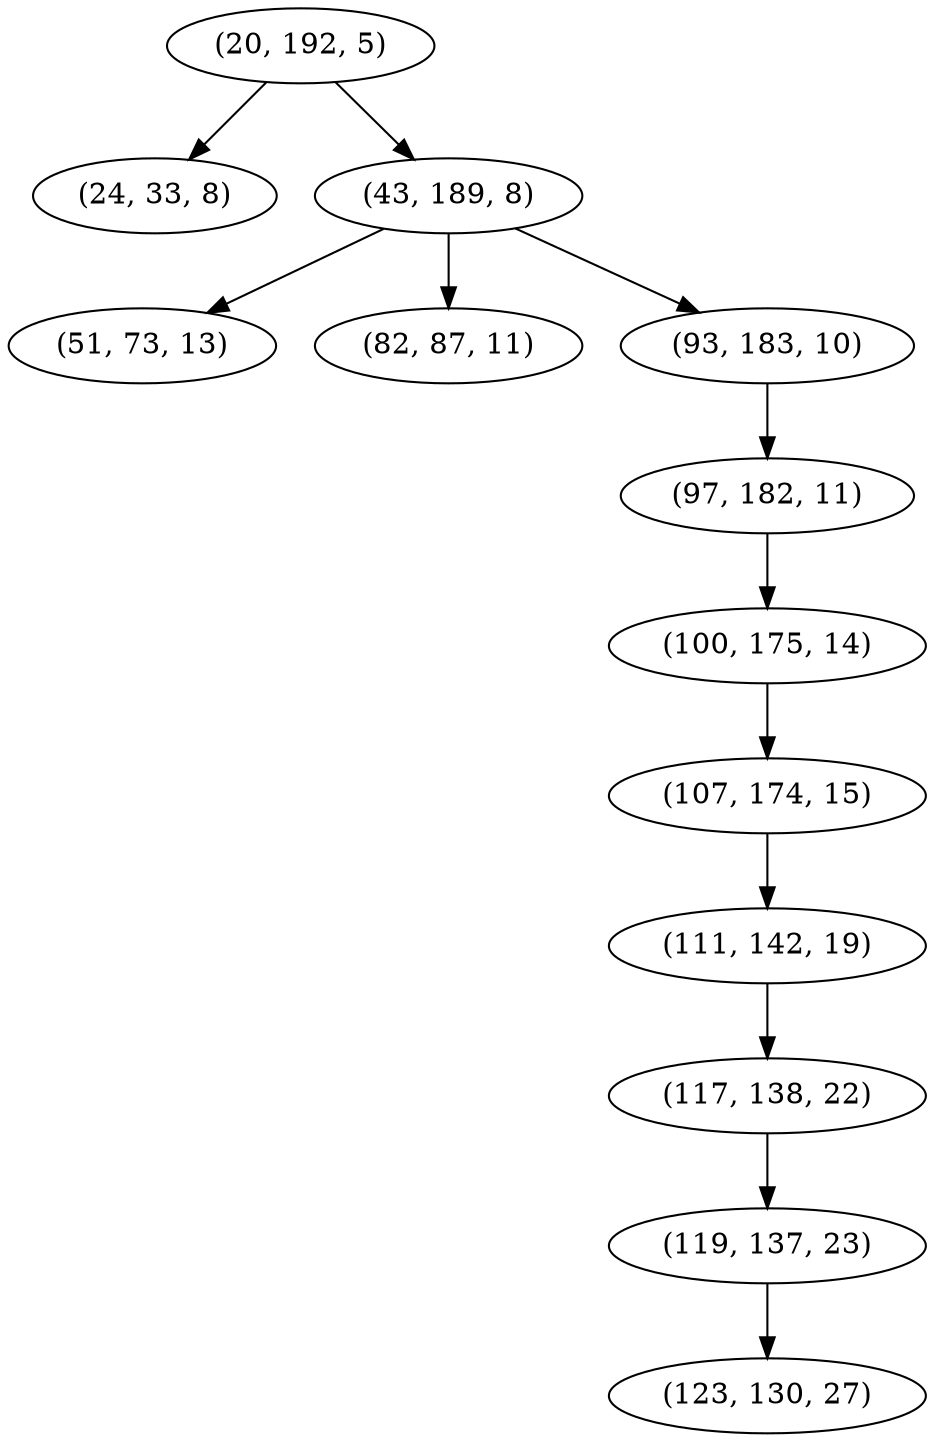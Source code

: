 digraph tree {
    "(20, 192, 5)";
    "(24, 33, 8)";
    "(43, 189, 8)";
    "(51, 73, 13)";
    "(82, 87, 11)";
    "(93, 183, 10)";
    "(97, 182, 11)";
    "(100, 175, 14)";
    "(107, 174, 15)";
    "(111, 142, 19)";
    "(117, 138, 22)";
    "(119, 137, 23)";
    "(123, 130, 27)";
    "(20, 192, 5)" -> "(24, 33, 8)";
    "(20, 192, 5)" -> "(43, 189, 8)";
    "(43, 189, 8)" -> "(51, 73, 13)";
    "(43, 189, 8)" -> "(82, 87, 11)";
    "(43, 189, 8)" -> "(93, 183, 10)";
    "(93, 183, 10)" -> "(97, 182, 11)";
    "(97, 182, 11)" -> "(100, 175, 14)";
    "(100, 175, 14)" -> "(107, 174, 15)";
    "(107, 174, 15)" -> "(111, 142, 19)";
    "(111, 142, 19)" -> "(117, 138, 22)";
    "(117, 138, 22)" -> "(119, 137, 23)";
    "(119, 137, 23)" -> "(123, 130, 27)";
}
